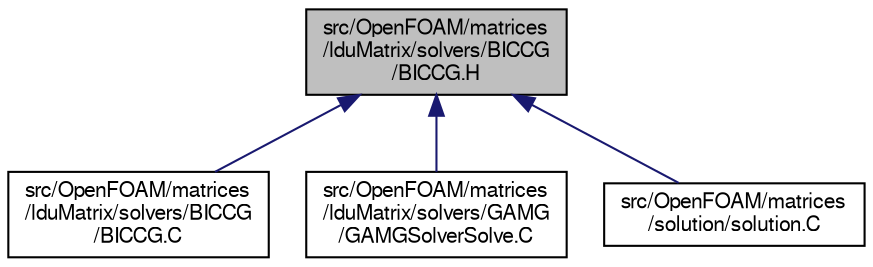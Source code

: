 digraph "src/OpenFOAM/matrices/lduMatrix/solvers/BICCG/BICCG.H"
{
  bgcolor="transparent";
  edge [fontname="FreeSans",fontsize="10",labelfontname="FreeSans",labelfontsize="10"];
  node [fontname="FreeSans",fontsize="10",shape=record];
  Node132 [label="src/OpenFOAM/matrices\l/lduMatrix/solvers/BICCG\l/BICCG.H",height=0.2,width=0.4,color="black", fillcolor="grey75", style="filled", fontcolor="black"];
  Node132 -> Node133 [dir="back",color="midnightblue",fontsize="10",style="solid",fontname="FreeSans"];
  Node133 [label="src/OpenFOAM/matrices\l/lduMatrix/solvers/BICCG\l/BICCG.C",height=0.2,width=0.4,color="black",URL="$a10802.html"];
  Node132 -> Node134 [dir="back",color="midnightblue",fontsize="10",style="solid",fontname="FreeSans"];
  Node134 [label="src/OpenFOAM/matrices\l/lduMatrix/solvers/GAMG\l/GAMGSolverSolve.C",height=0.2,width=0.4,color="black",URL="$a10898.html"];
  Node132 -> Node135 [dir="back",color="midnightblue",fontsize="10",style="solid",fontname="FreeSans"];
  Node135 [label="src/OpenFOAM/matrices\l/solution/solution.C",height=0.2,width=0.4,color="black",URL="$a11045.html"];
}
